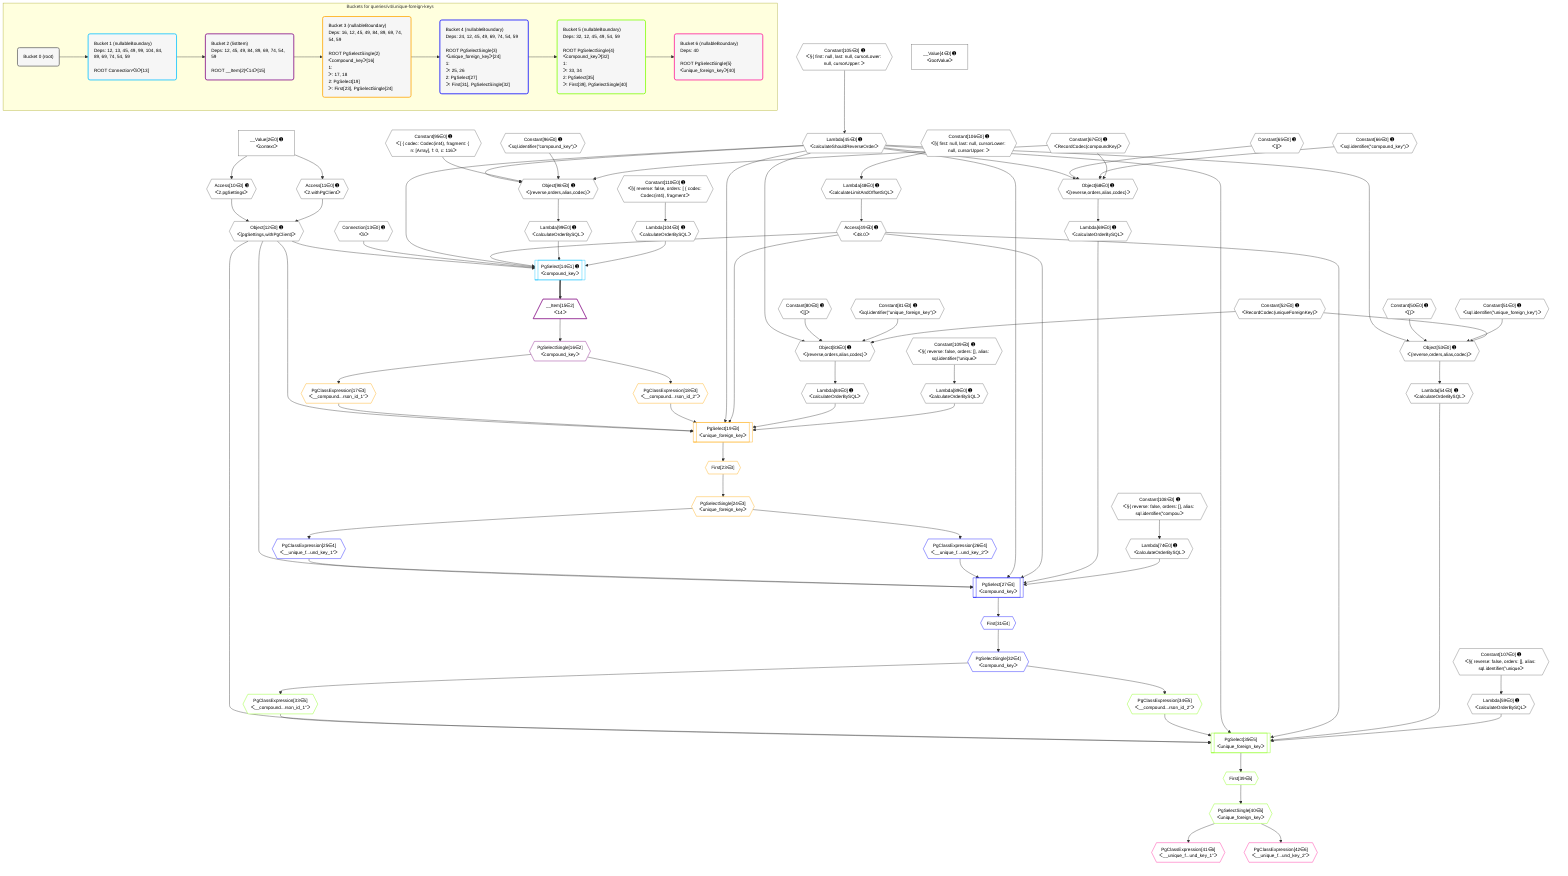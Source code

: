 %%{init: {'themeVariables': { 'fontSize': '12px'}}}%%
graph TD
    classDef path fill:#eee,stroke:#000,color:#000
    classDef plan fill:#fff,stroke-width:1px,color:#000
    classDef itemplan fill:#fff,stroke-width:2px,color:#000
    classDef unbatchedplan fill:#dff,stroke-width:1px,color:#000
    classDef sideeffectplan fill:#fcc,stroke-width:2px,color:#000
    classDef bucket fill:#f6f6f6,color:#000,stroke-width:2px,text-align:left


    %% plan dependencies
    Object53{{"Object[53∈0] ➊<br />ᐸ{reverse,orders,alias,codec}ᐳ"}}:::plan
    Lambda45{{"Lambda[45∈0] ➊<br />ᐸcalculateShouldReverseOrderᐳ"}}:::plan
    Constant50{{"Constant[50∈0] ➊<br />ᐸ[]ᐳ"}}:::plan
    Constant51{{"Constant[51∈0] ➊<br />ᐸsql.identifier(”unique_foreign_key”)ᐳ"}}:::plan
    Constant52{{"Constant[52∈0] ➊<br />ᐸRecordCodec(uniqueForeignKey)ᐳ"}}:::plan
    Lambda45 & Constant50 & Constant51 & Constant52 --> Object53
    Object68{{"Object[68∈0] ➊<br />ᐸ{reverse,orders,alias,codec}ᐳ"}}:::plan
    Constant65{{"Constant[65∈0] ➊<br />ᐸ[]ᐳ"}}:::plan
    Constant66{{"Constant[66∈0] ➊<br />ᐸsql.identifier(”compound_key”)ᐳ"}}:::plan
    Constant67{{"Constant[67∈0] ➊<br />ᐸRecordCodec(compoundKey)ᐳ"}}:::plan
    Lambda45 & Constant65 & Constant66 & Constant67 --> Object68
    Object83{{"Object[83∈0] ➊<br />ᐸ{reverse,orders,alias,codec}ᐳ"}}:::plan
    Constant80{{"Constant[80∈0] ➊<br />ᐸ[]ᐳ"}}:::plan
    Constant81{{"Constant[81∈0] ➊<br />ᐸsql.identifier(”unique_foreign_key”)ᐳ"}}:::plan
    Lambda45 & Constant80 & Constant81 & Constant52 --> Object83
    Object98{{"Object[98∈0] ➊<br />ᐸ{reverse,orders,alias,codec}ᐳ"}}:::plan
    Constant95{{"Constant[95∈0] ➊<br />ᐸ[ { codec: Codec(int4), fragment: { n: [Array], f: 0, c: 116ᐳ"}}:::plan
    Constant96{{"Constant[96∈0] ➊<br />ᐸsql.identifier(”compound_key”)ᐳ"}}:::plan
    Lambda45 & Constant95 & Constant96 & Constant67 --> Object98
    Object12{{"Object[12∈0] ➊<br />ᐸ{pgSettings,withPgClient}ᐳ"}}:::plan
    Access10{{"Access[10∈0] ➊<br />ᐸ2.pgSettingsᐳ"}}:::plan
    Access11{{"Access[11∈0] ➊<br />ᐸ2.withPgClientᐳ"}}:::plan
    Access10 & Access11 --> Object12
    __Value2["__Value[2∈0] ➊<br />ᐸcontextᐳ"]:::plan
    __Value2 --> Access10
    __Value2 --> Access11
    Constant105{{"Constant[105∈0] ➊<br />ᐸ§{ first: null, last: null, cursorLower: null, cursorUpper: ᐳ"}}:::plan
    Constant105 --> Lambda45
    Lambda48{{"Lambda[48∈0] ➊<br />ᐸcalculateLimitAndOffsetSQLᐳ"}}:::plan
    Constant106{{"Constant[106∈0] ➊<br />ᐸ§{ first: null, last: null, cursorLower: null, cursorUpper: ᐳ"}}:::plan
    Constant106 --> Lambda48
    Access49{{"Access[49∈0] ➊<br />ᐸ48.0ᐳ"}}:::plan
    Lambda48 --> Access49
    Lambda54{{"Lambda[54∈0] ➊<br />ᐸcalculateOrderBySQLᐳ"}}:::plan
    Object53 --> Lambda54
    Lambda59{{"Lambda[59∈0] ➊<br />ᐸcalculateOrderBySQLᐳ"}}:::plan
    Constant107{{"Constant[107∈0] ➊<br />ᐸ§{ reverse: false, orders: [], alias: sql.identifier(”uniqueᐳ"}}:::plan
    Constant107 --> Lambda59
    Lambda69{{"Lambda[69∈0] ➊<br />ᐸcalculateOrderBySQLᐳ"}}:::plan
    Object68 --> Lambda69
    Lambda74{{"Lambda[74∈0] ➊<br />ᐸcalculateOrderBySQLᐳ"}}:::plan
    Constant108{{"Constant[108∈0] ➊<br />ᐸ§{ reverse: false, orders: [], alias: sql.identifier(”compouᐳ"}}:::plan
    Constant108 --> Lambda74
    Lambda84{{"Lambda[84∈0] ➊<br />ᐸcalculateOrderBySQLᐳ"}}:::plan
    Object83 --> Lambda84
    Lambda89{{"Lambda[89∈0] ➊<br />ᐸcalculateOrderBySQLᐳ"}}:::plan
    Constant109{{"Constant[109∈0] ➊<br />ᐸ§{ reverse: false, orders: [], alias: sql.identifier(”uniqueᐳ"}}:::plan
    Constant109 --> Lambda89
    Lambda99{{"Lambda[99∈0] ➊<br />ᐸcalculateOrderBySQLᐳ"}}:::plan
    Object98 --> Lambda99
    Lambda104{{"Lambda[104∈0] ➊<br />ᐸcalculateOrderBySQLᐳ"}}:::plan
    Constant110{{"Constant[110∈0] ➊<br />ᐸ§{ reverse: false, orders: [ { codec: Codec(int4), fragment:ᐳ"}}:::plan
    Constant110 --> Lambda104
    __Value4["__Value[4∈0] ➊<br />ᐸrootValueᐳ"]:::plan
    Connection13{{"Connection[13∈0] ➊<br />ᐸ9ᐳ"}}:::plan
    PgSelect14[["PgSelect[14∈1] ➊<br />ᐸcompound_keyᐳ"]]:::plan
    Object12 & Connection13 & Lambda45 & Access49 & Lambda99 & Lambda104 --> PgSelect14
    __Item15[/"__Item[15∈2]<br />ᐸ14ᐳ"\]:::itemplan
    PgSelect14 ==> __Item15
    PgSelectSingle16{{"PgSelectSingle[16∈2]<br />ᐸcompound_keyᐳ"}}:::plan
    __Item15 --> PgSelectSingle16
    PgSelect19[["PgSelect[19∈3]<br />ᐸunique_foreign_keyᐳ"]]:::plan
    PgClassExpression17{{"PgClassExpression[17∈3]<br />ᐸ__compound...rson_id_1”ᐳ"}}:::plan
    PgClassExpression18{{"PgClassExpression[18∈3]<br />ᐸ__compound...rson_id_2”ᐳ"}}:::plan
    Object12 & PgClassExpression17 & PgClassExpression18 & Lambda45 & Access49 & Lambda84 & Lambda89 --> PgSelect19
    PgSelectSingle16 --> PgClassExpression17
    PgSelectSingle16 --> PgClassExpression18
    First23{{"First[23∈3]"}}:::plan
    PgSelect19 --> First23
    PgSelectSingle24{{"PgSelectSingle[24∈3]<br />ᐸunique_foreign_keyᐳ"}}:::plan
    First23 --> PgSelectSingle24
    PgSelect27[["PgSelect[27∈4]<br />ᐸcompound_keyᐳ"]]:::plan
    PgClassExpression25{{"PgClassExpression[25∈4]<br />ᐸ__unique_f...und_key_1”ᐳ"}}:::plan
    PgClassExpression26{{"PgClassExpression[26∈4]<br />ᐸ__unique_f...und_key_2”ᐳ"}}:::plan
    Object12 & PgClassExpression25 & PgClassExpression26 & Lambda45 & Access49 & Lambda69 & Lambda74 --> PgSelect27
    PgSelectSingle24 --> PgClassExpression25
    PgSelectSingle24 --> PgClassExpression26
    First31{{"First[31∈4]"}}:::plan
    PgSelect27 --> First31
    PgSelectSingle32{{"PgSelectSingle[32∈4]<br />ᐸcompound_keyᐳ"}}:::plan
    First31 --> PgSelectSingle32
    PgSelect35[["PgSelect[35∈5]<br />ᐸunique_foreign_keyᐳ"]]:::plan
    PgClassExpression33{{"PgClassExpression[33∈5]<br />ᐸ__compound...rson_id_1”ᐳ"}}:::plan
    PgClassExpression34{{"PgClassExpression[34∈5]<br />ᐸ__compound...rson_id_2”ᐳ"}}:::plan
    Object12 & PgClassExpression33 & PgClassExpression34 & Lambda45 & Access49 & Lambda54 & Lambda59 --> PgSelect35
    PgSelectSingle32 --> PgClassExpression33
    PgSelectSingle32 --> PgClassExpression34
    First39{{"First[39∈5]"}}:::plan
    PgSelect35 --> First39
    PgSelectSingle40{{"PgSelectSingle[40∈5]<br />ᐸunique_foreign_keyᐳ"}}:::plan
    First39 --> PgSelectSingle40
    PgClassExpression41{{"PgClassExpression[41∈6]<br />ᐸ__unique_f...und_key_1”ᐳ"}}:::plan
    PgSelectSingle40 --> PgClassExpression41
    PgClassExpression42{{"PgClassExpression[42∈6]<br />ᐸ__unique_f...und_key_2”ᐳ"}}:::plan
    PgSelectSingle40 --> PgClassExpression42

    %% define steps

    subgraph "Buckets for queries/v4/unique-foreign-keys"
    Bucket0("Bucket 0 (root)"):::bucket
    classDef bucket0 stroke:#696969
    class Bucket0,__Value2,__Value4,Access10,Access11,Object12,Connection13,Lambda45,Lambda48,Access49,Constant50,Constant51,Constant52,Object53,Lambda54,Lambda59,Constant65,Constant66,Constant67,Object68,Lambda69,Lambda74,Constant80,Constant81,Object83,Lambda84,Lambda89,Constant95,Constant96,Object98,Lambda99,Lambda104,Constant105,Constant106,Constant107,Constant108,Constant109,Constant110 bucket0
    Bucket1("Bucket 1 (nullableBoundary)<br />Deps: 12, 13, 45, 49, 99, 104, 84, 89, 69, 74, 54, 59<br /><br />ROOT Connectionᐸ9ᐳ[13]"):::bucket
    classDef bucket1 stroke:#00bfff
    class Bucket1,PgSelect14 bucket1
    Bucket2("Bucket 2 (listItem)<br />Deps: 12, 45, 49, 84, 89, 69, 74, 54, 59<br /><br />ROOT __Item{2}ᐸ14ᐳ[15]"):::bucket
    classDef bucket2 stroke:#7f007f
    class Bucket2,__Item15,PgSelectSingle16 bucket2
    Bucket3("Bucket 3 (nullableBoundary)<br />Deps: 16, 12, 45, 49, 84, 89, 69, 74, 54, 59<br /><br />ROOT PgSelectSingle{2}ᐸcompound_keyᐳ[16]<br />1: <br />ᐳ: 17, 18<br />2: PgSelect[19]<br />ᐳ: First[23], PgSelectSingle[24]"):::bucket
    classDef bucket3 stroke:#ffa500
    class Bucket3,PgClassExpression17,PgClassExpression18,PgSelect19,First23,PgSelectSingle24 bucket3
    Bucket4("Bucket 4 (nullableBoundary)<br />Deps: 24, 12, 45, 49, 69, 74, 54, 59<br /><br />ROOT PgSelectSingle{3}ᐸunique_foreign_keyᐳ[24]<br />1: <br />ᐳ: 25, 26<br />2: PgSelect[27]<br />ᐳ: First[31], PgSelectSingle[32]"):::bucket
    classDef bucket4 stroke:#0000ff
    class Bucket4,PgClassExpression25,PgClassExpression26,PgSelect27,First31,PgSelectSingle32 bucket4
    Bucket5("Bucket 5 (nullableBoundary)<br />Deps: 32, 12, 45, 49, 54, 59<br /><br />ROOT PgSelectSingle{4}ᐸcompound_keyᐳ[32]<br />1: <br />ᐳ: 33, 34<br />2: PgSelect[35]<br />ᐳ: First[39], PgSelectSingle[40]"):::bucket
    classDef bucket5 stroke:#7fff00
    class Bucket5,PgClassExpression33,PgClassExpression34,PgSelect35,First39,PgSelectSingle40 bucket5
    Bucket6("Bucket 6 (nullableBoundary)<br />Deps: 40<br /><br />ROOT PgSelectSingle{5}ᐸunique_foreign_keyᐳ[40]"):::bucket
    classDef bucket6 stroke:#ff1493
    class Bucket6,PgClassExpression41,PgClassExpression42 bucket6
    Bucket0 --> Bucket1
    Bucket1 --> Bucket2
    Bucket2 --> Bucket3
    Bucket3 --> Bucket4
    Bucket4 --> Bucket5
    Bucket5 --> Bucket6
    end